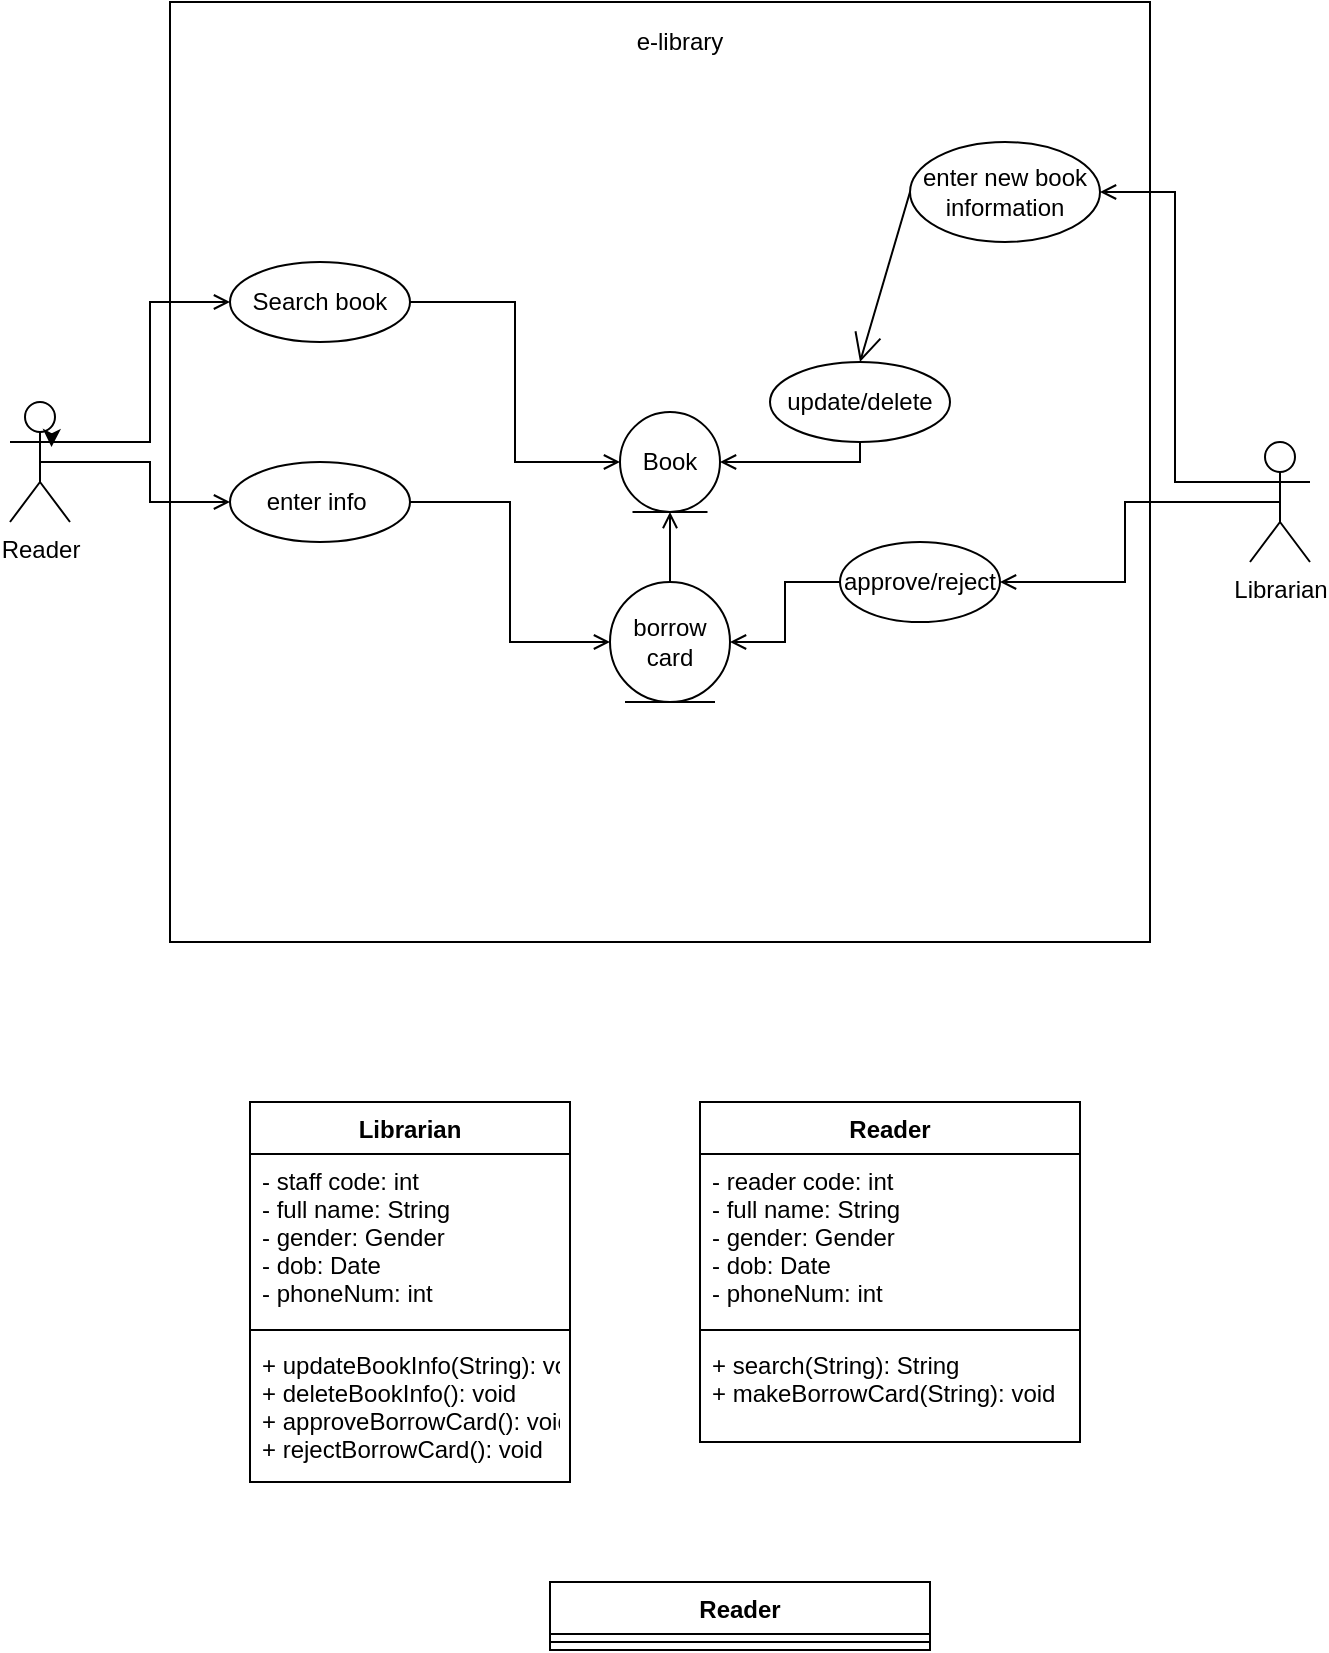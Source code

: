 <mxfile version="13.8.3" type="github">
  <diagram id="9pyULjSBBGuWAtunRFXo" name="Page-1">
    <mxGraphModel dx="1370" dy="760" grid="1" gridSize="10" guides="1" tooltips="1" connect="1" arrows="1" fold="1" page="1" pageScale="1" pageWidth="850" pageHeight="1100" math="0" shadow="0">
      <root>
        <mxCell id="0" />
        <mxCell id="1" parent="0" />
        <mxCell id="o5poUDFNxUTwpLtgI_tG-15" value="" style="rounded=0;whiteSpace=wrap;html=1;" parent="1" vertex="1">
          <mxGeometry x="90" y="90" width="490" height="470" as="geometry" />
        </mxCell>
        <mxCell id="o5poUDFNxUTwpLtgI_tG-27" style="edgeStyle=orthogonalEdgeStyle;rounded=0;orthogonalLoop=1;jettySize=auto;html=1;exitX=1;exitY=0.333;exitDx=0;exitDy=0;exitPerimeter=0;entryX=0;entryY=0.5;entryDx=0;entryDy=0;endArrow=open;endFill=0;" parent="1" source="o5poUDFNxUTwpLtgI_tG-13" target="o5poUDFNxUTwpLtgI_tG-23" edge="1">
          <mxGeometry relative="1" as="geometry" />
        </mxCell>
        <mxCell id="o5poUDFNxUTwpLtgI_tG-29" style="edgeStyle=orthogonalEdgeStyle;rounded=0;orthogonalLoop=1;jettySize=auto;html=1;exitX=0.5;exitY=0.5;exitDx=0;exitDy=0;exitPerimeter=0;entryX=0;entryY=0.5;entryDx=0;entryDy=0;endArrow=open;endFill=0;" parent="1" source="o5poUDFNxUTwpLtgI_tG-13" target="o5poUDFNxUTwpLtgI_tG-25" edge="1">
          <mxGeometry relative="1" as="geometry" />
        </mxCell>
        <mxCell id="o5poUDFNxUTwpLtgI_tG-13" value="Reader" style="shape=umlActor;verticalLabelPosition=bottom;verticalAlign=top;html=1;" parent="1" vertex="1">
          <mxGeometry x="10" y="290" width="30" height="60" as="geometry" />
        </mxCell>
        <mxCell id="o5poUDFNxUTwpLtgI_tG-21" style="edgeStyle=orthogonalEdgeStyle;rounded=0;orthogonalLoop=1;jettySize=auto;html=1;exitX=0;exitY=0.333;exitDx=0;exitDy=0;exitPerimeter=0;entryX=1;entryY=0.5;entryDx=0;entryDy=0;endArrow=open;endFill=0;" parent="1" source="o5poUDFNxUTwpLtgI_tG-14" target="o5poUDFNxUTwpLtgI_tG-12" edge="1">
          <mxGeometry relative="1" as="geometry" />
        </mxCell>
        <mxCell id="o5poUDFNxUTwpLtgI_tG-34" style="edgeStyle=orthogonalEdgeStyle;rounded=0;orthogonalLoop=1;jettySize=auto;html=1;exitX=0.5;exitY=0.5;exitDx=0;exitDy=0;exitPerimeter=0;entryX=1;entryY=0.5;entryDx=0;entryDy=0;endArrow=open;endFill=0;" parent="1" source="o5poUDFNxUTwpLtgI_tG-14" target="o5poUDFNxUTwpLtgI_tG-32" edge="1">
          <mxGeometry relative="1" as="geometry" />
        </mxCell>
        <mxCell id="o5poUDFNxUTwpLtgI_tG-14" value="Librarian" style="shape=umlActor;verticalLabelPosition=bottom;verticalAlign=top;html=1;" parent="1" vertex="1">
          <mxGeometry x="630" y="310" width="30" height="60" as="geometry" />
        </mxCell>
        <mxCell id="o5poUDFNxUTwpLtgI_tG-16" value="e-library" style="text;html=1;strokeColor=none;fillColor=none;align=center;verticalAlign=middle;whiteSpace=wrap;rounded=0;" parent="1" vertex="1">
          <mxGeometry x="310" y="100" width="70" height="20" as="geometry" />
        </mxCell>
        <mxCell id="o5poUDFNxUTwpLtgI_tG-12" value="enter new book information" style="ellipse;whiteSpace=wrap;html=1;" parent="1" vertex="1">
          <mxGeometry x="460" y="160" width="95" height="50" as="geometry" />
        </mxCell>
        <mxCell id="o5poUDFNxUTwpLtgI_tG-17" value="Book" style="ellipse;shape=umlEntity;whiteSpace=wrap;html=1;" parent="1" vertex="1">
          <mxGeometry x="315" y="295" width="50" height="50" as="geometry" />
        </mxCell>
        <mxCell id="o5poUDFNxUTwpLtgI_tG-20" style="edgeStyle=orthogonalEdgeStyle;rounded=0;orthogonalLoop=1;jettySize=auto;html=1;exitX=0.5;exitY=1;exitDx=0;exitDy=0;entryX=1;entryY=0.5;entryDx=0;entryDy=0;endArrow=open;endFill=0;" parent="1" source="o5poUDFNxUTwpLtgI_tG-18" target="o5poUDFNxUTwpLtgI_tG-17" edge="1">
          <mxGeometry relative="1" as="geometry">
            <Array as="points">
              <mxPoint x="435" y="320" />
            </Array>
          </mxGeometry>
        </mxCell>
        <mxCell id="o5poUDFNxUTwpLtgI_tG-18" value="update/delete" style="ellipse;whiteSpace=wrap;html=1;" parent="1" vertex="1">
          <mxGeometry x="390" y="270" width="90" height="40" as="geometry" />
        </mxCell>
        <mxCell id="o5poUDFNxUTwpLtgI_tG-38" style="edgeStyle=orthogonalEdgeStyle;rounded=0;orthogonalLoop=1;jettySize=auto;html=1;exitX=1;exitY=0.5;exitDx=0;exitDy=0;entryX=0;entryY=0.5;entryDx=0;entryDy=0;endArrow=open;endFill=0;" parent="1" source="o5poUDFNxUTwpLtgI_tG-23" target="o5poUDFNxUTwpLtgI_tG-17" edge="1">
          <mxGeometry relative="1" as="geometry" />
        </mxCell>
        <mxCell id="o5poUDFNxUTwpLtgI_tG-23" value="Search book" style="ellipse;whiteSpace=wrap;html=1;" parent="1" vertex="1">
          <mxGeometry x="120" y="220" width="90" height="40" as="geometry" />
        </mxCell>
        <mxCell id="o5poUDFNxUTwpLtgI_tG-30" style="edgeStyle=orthogonalEdgeStyle;rounded=0;orthogonalLoop=1;jettySize=auto;html=1;exitX=1;exitY=0.5;exitDx=0;exitDy=0;entryX=0;entryY=0.5;entryDx=0;entryDy=0;endArrow=open;endFill=0;" parent="1" source="o5poUDFNxUTwpLtgI_tG-25" target="o5poUDFNxUTwpLtgI_tG-26" edge="1">
          <mxGeometry relative="1" as="geometry" />
        </mxCell>
        <mxCell id="o5poUDFNxUTwpLtgI_tG-25" value="enter info&amp;nbsp;" style="ellipse;whiteSpace=wrap;html=1;" parent="1" vertex="1">
          <mxGeometry x="120" y="320" width="90" height="40" as="geometry" />
        </mxCell>
        <mxCell id="o5poUDFNxUTwpLtgI_tG-37" style="edgeStyle=orthogonalEdgeStyle;rounded=0;orthogonalLoop=1;jettySize=auto;html=1;exitX=0.5;exitY=0;exitDx=0;exitDy=0;entryX=0.5;entryY=1;entryDx=0;entryDy=0;endArrow=open;endFill=0;" parent="1" source="o5poUDFNxUTwpLtgI_tG-26" target="o5poUDFNxUTwpLtgI_tG-17" edge="1">
          <mxGeometry relative="1" as="geometry" />
        </mxCell>
        <mxCell id="o5poUDFNxUTwpLtgI_tG-26" value="borrow card" style="ellipse;shape=umlEntity;whiteSpace=wrap;html=1;" parent="1" vertex="1">
          <mxGeometry x="310" y="380" width="60" height="60" as="geometry" />
        </mxCell>
        <mxCell id="o5poUDFNxUTwpLtgI_tG-28" style="edgeStyle=orthogonalEdgeStyle;rounded=0;orthogonalLoop=1;jettySize=auto;html=1;exitX=1;exitY=0.333;exitDx=0;exitDy=0;exitPerimeter=0;entryX=0.692;entryY=0.376;entryDx=0;entryDy=0;entryPerimeter=0;" parent="1" source="o5poUDFNxUTwpLtgI_tG-13" target="o5poUDFNxUTwpLtgI_tG-13" edge="1">
          <mxGeometry relative="1" as="geometry" />
        </mxCell>
        <mxCell id="o5poUDFNxUTwpLtgI_tG-35" style="edgeStyle=orthogonalEdgeStyle;rounded=0;orthogonalLoop=1;jettySize=auto;html=1;exitX=0;exitY=0.5;exitDx=0;exitDy=0;entryX=1;entryY=0.5;entryDx=0;entryDy=0;endArrow=open;endFill=0;" parent="1" source="o5poUDFNxUTwpLtgI_tG-32" target="o5poUDFNxUTwpLtgI_tG-26" edge="1">
          <mxGeometry relative="1" as="geometry" />
        </mxCell>
        <mxCell id="o5poUDFNxUTwpLtgI_tG-32" value="approve/reject" style="ellipse;whiteSpace=wrap;html=1;" parent="1" vertex="1">
          <mxGeometry x="425" y="360" width="80" height="40" as="geometry" />
        </mxCell>
        <mxCell id="dI5pf36zMU942FLw9yb5-1" value="Librarian" style="swimlane;fontStyle=1;align=center;verticalAlign=top;childLayout=stackLayout;horizontal=1;startSize=26;horizontalStack=0;resizeParent=1;resizeParentMax=0;resizeLast=0;collapsible=1;marginBottom=0;" vertex="1" parent="1">
          <mxGeometry x="130" y="640" width="160" height="190" as="geometry" />
        </mxCell>
        <mxCell id="dI5pf36zMU942FLw9yb5-2" value="- staff code: int&#xa;- full name: String&#xa;- gender: Gender&#xa;- dob: Date&#xa;- phoneNum: int" style="text;strokeColor=none;fillColor=none;align=left;verticalAlign=top;spacingLeft=4;spacingRight=4;overflow=hidden;rotatable=0;points=[[0,0.5],[1,0.5]];portConstraint=eastwest;" vertex="1" parent="dI5pf36zMU942FLw9yb5-1">
          <mxGeometry y="26" width="160" height="84" as="geometry" />
        </mxCell>
        <mxCell id="dI5pf36zMU942FLw9yb5-3" value="" style="line;strokeWidth=1;fillColor=none;align=left;verticalAlign=middle;spacingTop=-1;spacingLeft=3;spacingRight=3;rotatable=0;labelPosition=right;points=[];portConstraint=eastwest;" vertex="1" parent="dI5pf36zMU942FLw9yb5-1">
          <mxGeometry y="110" width="160" height="8" as="geometry" />
        </mxCell>
        <mxCell id="dI5pf36zMU942FLw9yb5-4" value="+ updateBookInfo(String): void&#xa;+ deleteBookInfo(): void&#xa;+ approveBorrowCard(): void&#xa;+ rejectBorrowCard(): void" style="text;strokeColor=none;fillColor=none;align=left;verticalAlign=top;spacingLeft=4;spacingRight=4;overflow=hidden;rotatable=0;points=[[0,0.5],[1,0.5]];portConstraint=eastwest;" vertex="1" parent="dI5pf36zMU942FLw9yb5-1">
          <mxGeometry y="118" width="160" height="72" as="geometry" />
        </mxCell>
        <mxCell id="dI5pf36zMU942FLw9yb5-5" value="Reader" style="swimlane;fontStyle=1;align=center;verticalAlign=top;childLayout=stackLayout;horizontal=1;startSize=26;horizontalStack=0;resizeParent=1;resizeParentMax=0;resizeLast=0;collapsible=1;marginBottom=0;" vertex="1" parent="1">
          <mxGeometry x="355" y="640" width="190" height="170" as="geometry" />
        </mxCell>
        <mxCell id="dI5pf36zMU942FLw9yb5-6" value="- reader code: int&#xa;- full name: String&#xa;- gender: Gender&#xa;- dob: Date&#xa;- phoneNum: int" style="text;strokeColor=none;fillColor=none;align=left;verticalAlign=top;spacingLeft=4;spacingRight=4;overflow=hidden;rotatable=0;points=[[0,0.5],[1,0.5]];portConstraint=eastwest;" vertex="1" parent="dI5pf36zMU942FLw9yb5-5">
          <mxGeometry y="26" width="190" height="84" as="geometry" />
        </mxCell>
        <mxCell id="dI5pf36zMU942FLw9yb5-7" value="" style="line;strokeWidth=1;fillColor=none;align=left;verticalAlign=middle;spacingTop=-1;spacingLeft=3;spacingRight=3;rotatable=0;labelPosition=right;points=[];portConstraint=eastwest;" vertex="1" parent="dI5pf36zMU942FLw9yb5-5">
          <mxGeometry y="110" width="190" height="8" as="geometry" />
        </mxCell>
        <mxCell id="dI5pf36zMU942FLw9yb5-8" value="+ search(String): String&#xa;+ makeBorrowCard(String): void" style="text;strokeColor=none;fillColor=none;align=left;verticalAlign=top;spacingLeft=4;spacingRight=4;overflow=hidden;rotatable=0;points=[[0,0.5],[1,0.5]];portConstraint=eastwest;" vertex="1" parent="dI5pf36zMU942FLw9yb5-5">
          <mxGeometry y="118" width="190" height="52" as="geometry" />
        </mxCell>
        <mxCell id="dI5pf36zMU942FLw9yb5-9" value="Reader" style="swimlane;fontStyle=1;align=center;verticalAlign=top;childLayout=stackLayout;horizontal=1;startSize=26;horizontalStack=0;resizeParent=1;resizeParentMax=0;resizeLast=0;collapsible=1;marginBottom=0;" vertex="1" parent="1">
          <mxGeometry x="280" y="880" width="190" height="34" as="geometry" />
        </mxCell>
        <mxCell id="dI5pf36zMU942FLw9yb5-11" value="" style="line;strokeWidth=1;fillColor=none;align=left;verticalAlign=middle;spacingTop=-1;spacingLeft=3;spacingRight=3;rotatable=0;labelPosition=right;points=[];portConstraint=eastwest;" vertex="1" parent="dI5pf36zMU942FLw9yb5-9">
          <mxGeometry y="26" width="190" height="8" as="geometry" />
        </mxCell>
        <mxCell id="dI5pf36zMU942FLw9yb5-14" value="" style="endArrow=open;endFill=1;endSize=12;html=1;exitX=0;exitY=0.5;exitDx=0;exitDy=0;entryX=0.5;entryY=0;entryDx=0;entryDy=0;" edge="1" parent="1" source="o5poUDFNxUTwpLtgI_tG-12" target="o5poUDFNxUTwpLtgI_tG-18">
          <mxGeometry width="160" relative="1" as="geometry">
            <mxPoint x="470" y="370" as="sourcePoint" />
            <mxPoint x="630" y="370" as="targetPoint" />
          </mxGeometry>
        </mxCell>
      </root>
    </mxGraphModel>
  </diagram>
</mxfile>
